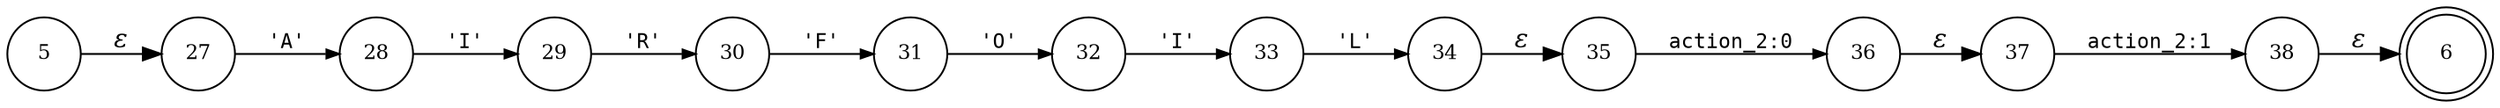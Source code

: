 digraph ATN {
rankdir=LR;
s6[fontsize=11, label="6", shape=doublecircle, fixedsize=true, width=.6];
s32[fontsize=11,label="32", shape=circle, fixedsize=true, width=.55, peripheries=1];
s33[fontsize=11,label="33", shape=circle, fixedsize=true, width=.55, peripheries=1];
s34[fontsize=11,label="34", shape=circle, fixedsize=true, width=.55, peripheries=1];
s35[fontsize=11,label="35", shape=circle, fixedsize=true, width=.55, peripheries=1];
s36[fontsize=11,label="36", shape=circle, fixedsize=true, width=.55, peripheries=1];
s5[fontsize=11,label="5", shape=circle, fixedsize=true, width=.55, peripheries=1];
s37[fontsize=11,label="37", shape=circle, fixedsize=true, width=.55, peripheries=1];
s38[fontsize=11,label="38", shape=circle, fixedsize=true, width=.55, peripheries=1];
s27[fontsize=11,label="27", shape=circle, fixedsize=true, width=.55, peripheries=1];
s28[fontsize=11,label="28", shape=circle, fixedsize=true, width=.55, peripheries=1];
s29[fontsize=11,label="29", shape=circle, fixedsize=true, width=.55, peripheries=1];
s30[fontsize=11,label="30", shape=circle, fixedsize=true, width=.55, peripheries=1];
s31[fontsize=11,label="31", shape=circle, fixedsize=true, width=.55, peripheries=1];
s5 -> s27 [fontname="Times-Italic", label="&epsilon;"];
s27 -> s28 [fontsize=11, fontname="Courier", arrowsize=.7, label = "'A'", arrowhead = normal];
s28 -> s29 [fontsize=11, fontname="Courier", arrowsize=.7, label = "'I'", arrowhead = normal];
s29 -> s30 [fontsize=11, fontname="Courier", arrowsize=.7, label = "'R'", arrowhead = normal];
s30 -> s31 [fontsize=11, fontname="Courier", arrowsize=.7, label = "'F'", arrowhead = normal];
s31 -> s32 [fontsize=11, fontname="Courier", arrowsize=.7, label = "'O'", arrowhead = normal];
s32 -> s33 [fontsize=11, fontname="Courier", arrowsize=.7, label = "'I'", arrowhead = normal];
s33 -> s34 [fontsize=11, fontname="Courier", arrowsize=.7, label = "'L'", arrowhead = normal];
s34 -> s35 [fontname="Times-Italic", label="&epsilon;"];
s35 -> s36 [fontsize=11, fontname="Courier", arrowsize=.7, label = "action_2:0", arrowhead = normal];
s36 -> s37 [fontname="Times-Italic", label="&epsilon;"];
s37 -> s38 [fontsize=11, fontname="Courier", arrowsize=.7, label = "action_2:1", arrowhead = normal];
s38 -> s6 [fontname="Times-Italic", label="&epsilon;"];
}